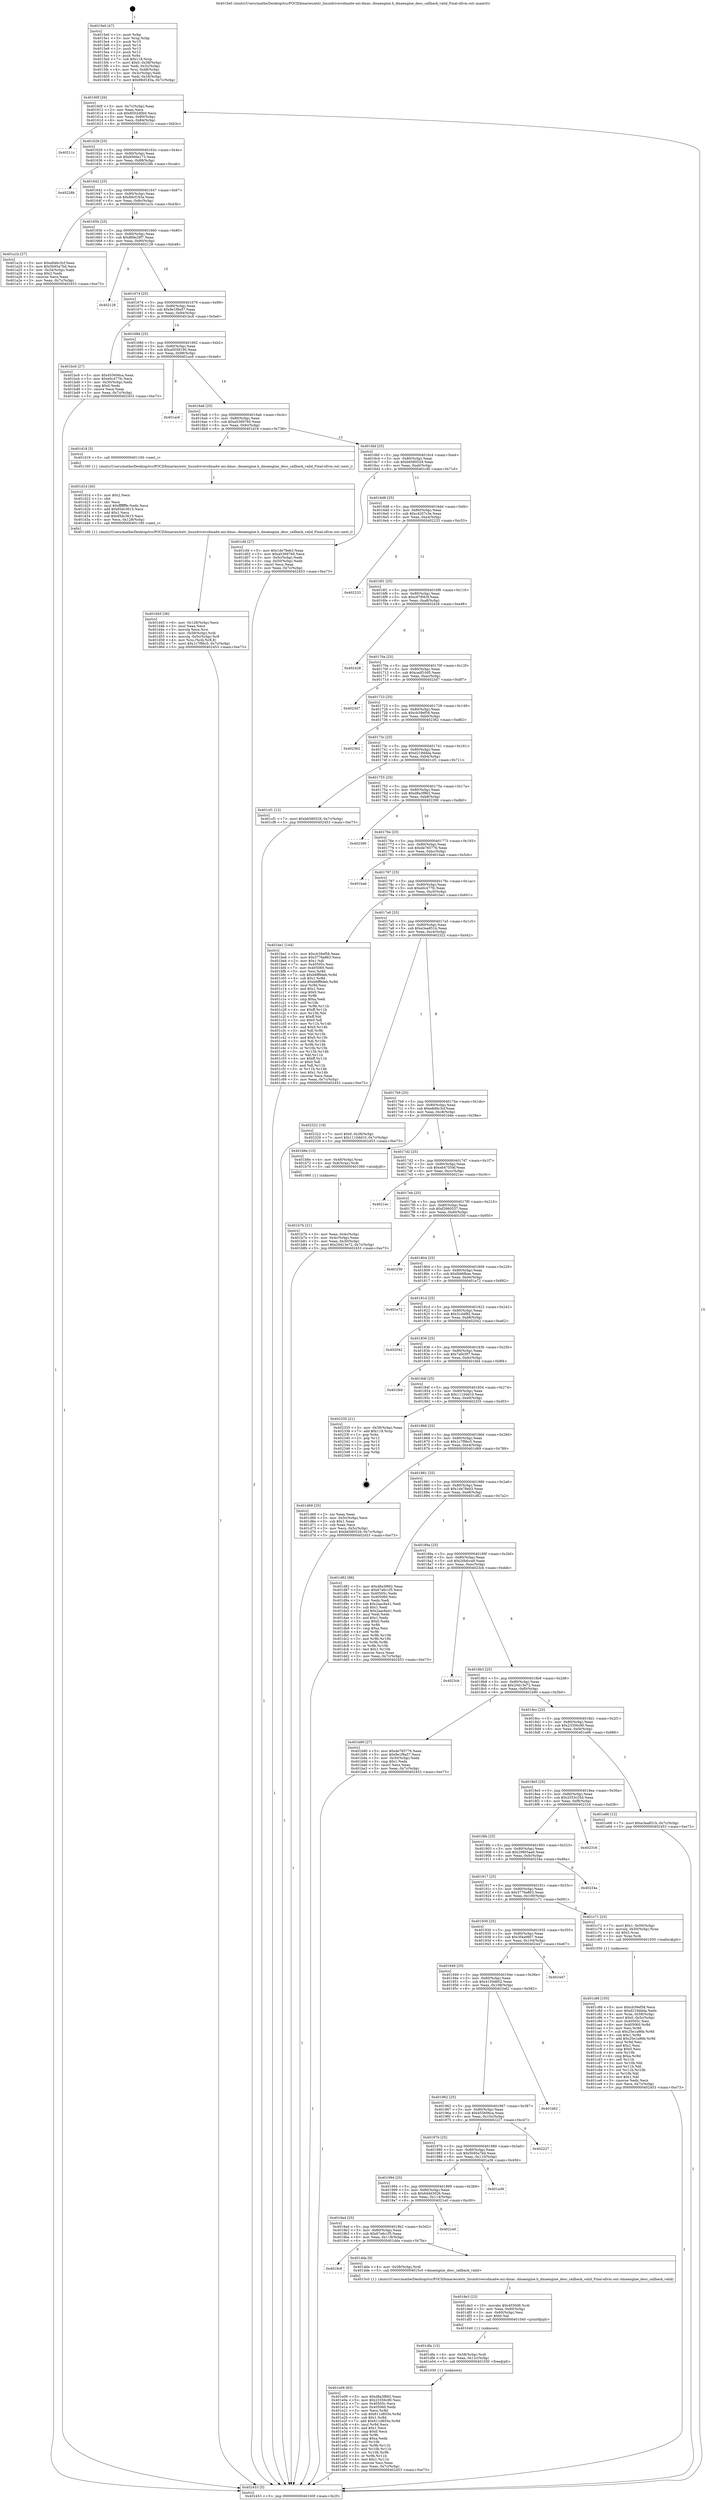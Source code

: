 digraph "0x4015e0" {
  label = "0x4015e0 (/mnt/c/Users/mathe/Desktop/tcc/POCII/binaries/extr_linuxdriversdmadw-axi-dmac..dmaengine.h_dmaengine_desc_callback_valid_Final-ollvm.out::main(0))"
  labelloc = "t"
  node[shape=record]

  Entry [label="",width=0.3,height=0.3,shape=circle,fillcolor=black,style=filled]
  "0x40160f" [label="{
     0x40160f [26]\l
     | [instrs]\l
     &nbsp;&nbsp;0x40160f \<+3\>: mov -0x7c(%rbp),%eax\l
     &nbsp;&nbsp;0x401612 \<+2\>: mov %eax,%ecx\l
     &nbsp;&nbsp;0x401614 \<+6\>: sub $0x8502d0b0,%ecx\l
     &nbsp;&nbsp;0x40161a \<+3\>: mov %eax,-0x80(%rbp)\l
     &nbsp;&nbsp;0x40161d \<+6\>: mov %ecx,-0x84(%rbp)\l
     &nbsp;&nbsp;0x401623 \<+6\>: je 000000000040211c \<main+0xb3c\>\l
  }"]
  "0x40211c" [label="{
     0x40211c\l
  }", style=dashed]
  "0x401629" [label="{
     0x401629 [25]\l
     | [instrs]\l
     &nbsp;&nbsp;0x401629 \<+5\>: jmp 000000000040162e \<main+0x4e\>\l
     &nbsp;&nbsp;0x40162e \<+3\>: mov -0x80(%rbp),%eax\l
     &nbsp;&nbsp;0x401631 \<+5\>: sub $0x8560e173,%eax\l
     &nbsp;&nbsp;0x401636 \<+6\>: mov %eax,-0x88(%rbp)\l
     &nbsp;&nbsp;0x40163c \<+6\>: je 000000000040228b \<main+0xcab\>\l
  }"]
  Exit [label="",width=0.3,height=0.3,shape=circle,fillcolor=black,style=filled,peripheries=2]
  "0x40228b" [label="{
     0x40228b\l
  }", style=dashed]
  "0x401642" [label="{
     0x401642 [25]\l
     | [instrs]\l
     &nbsp;&nbsp;0x401642 \<+5\>: jmp 0000000000401647 \<main+0x67\>\l
     &nbsp;&nbsp;0x401647 \<+3\>: mov -0x80(%rbp),%eax\l
     &nbsp;&nbsp;0x40164a \<+5\>: sub $0x89cf183a,%eax\l
     &nbsp;&nbsp;0x40164f \<+6\>: mov %eax,-0x8c(%rbp)\l
     &nbsp;&nbsp;0x401655 \<+6\>: je 0000000000401a1b \<main+0x43b\>\l
  }"]
  "0x401e09" [label="{
     0x401e09 [93]\l
     | [instrs]\l
     &nbsp;&nbsp;0x401e09 \<+5\>: mov $0xd8a3f862,%eax\l
     &nbsp;&nbsp;0x401e0e \<+5\>: mov $0x23356c90,%esi\l
     &nbsp;&nbsp;0x401e13 \<+7\>: mov 0x40505c,%ecx\l
     &nbsp;&nbsp;0x401e1a \<+7\>: mov 0x405060,%edx\l
     &nbsp;&nbsp;0x401e21 \<+3\>: mov %ecx,%r8d\l
     &nbsp;&nbsp;0x401e24 \<+7\>: sub $0x611d855e,%r8d\l
     &nbsp;&nbsp;0x401e2b \<+4\>: sub $0x1,%r8d\l
     &nbsp;&nbsp;0x401e2f \<+7\>: add $0x611d855e,%r8d\l
     &nbsp;&nbsp;0x401e36 \<+4\>: imul %r8d,%ecx\l
     &nbsp;&nbsp;0x401e3a \<+3\>: and $0x1,%ecx\l
     &nbsp;&nbsp;0x401e3d \<+3\>: cmp $0x0,%ecx\l
     &nbsp;&nbsp;0x401e40 \<+4\>: sete %r9b\l
     &nbsp;&nbsp;0x401e44 \<+3\>: cmp $0xa,%edx\l
     &nbsp;&nbsp;0x401e47 \<+4\>: setl %r10b\l
     &nbsp;&nbsp;0x401e4b \<+3\>: mov %r9b,%r11b\l
     &nbsp;&nbsp;0x401e4e \<+3\>: and %r10b,%r11b\l
     &nbsp;&nbsp;0x401e51 \<+3\>: xor %r10b,%r9b\l
     &nbsp;&nbsp;0x401e54 \<+3\>: or %r9b,%r11b\l
     &nbsp;&nbsp;0x401e57 \<+4\>: test $0x1,%r11b\l
     &nbsp;&nbsp;0x401e5b \<+3\>: cmovne %esi,%eax\l
     &nbsp;&nbsp;0x401e5e \<+3\>: mov %eax,-0x7c(%rbp)\l
     &nbsp;&nbsp;0x401e61 \<+5\>: jmp 0000000000402453 \<main+0xe73\>\l
  }"]
  "0x401a1b" [label="{
     0x401a1b [27]\l
     | [instrs]\l
     &nbsp;&nbsp;0x401a1b \<+5\>: mov $0xe846c3cf,%eax\l
     &nbsp;&nbsp;0x401a20 \<+5\>: mov $0x5b95a7bd,%ecx\l
     &nbsp;&nbsp;0x401a25 \<+3\>: mov -0x34(%rbp),%edx\l
     &nbsp;&nbsp;0x401a28 \<+3\>: cmp $0x2,%edx\l
     &nbsp;&nbsp;0x401a2b \<+3\>: cmovne %ecx,%eax\l
     &nbsp;&nbsp;0x401a2e \<+3\>: mov %eax,-0x7c(%rbp)\l
     &nbsp;&nbsp;0x401a31 \<+5\>: jmp 0000000000402453 \<main+0xe73\>\l
  }"]
  "0x40165b" [label="{
     0x40165b [25]\l
     | [instrs]\l
     &nbsp;&nbsp;0x40165b \<+5\>: jmp 0000000000401660 \<main+0x80\>\l
     &nbsp;&nbsp;0x401660 \<+3\>: mov -0x80(%rbp),%eax\l
     &nbsp;&nbsp;0x401663 \<+5\>: sub $0x8fde29f7,%eax\l
     &nbsp;&nbsp;0x401668 \<+6\>: mov %eax,-0x90(%rbp)\l
     &nbsp;&nbsp;0x40166e \<+6\>: je 0000000000402128 \<main+0xb48\>\l
  }"]
  "0x402453" [label="{
     0x402453 [5]\l
     | [instrs]\l
     &nbsp;&nbsp;0x402453 \<+5\>: jmp 000000000040160f \<main+0x2f\>\l
  }"]
  "0x4015e0" [label="{
     0x4015e0 [47]\l
     | [instrs]\l
     &nbsp;&nbsp;0x4015e0 \<+1\>: push %rbp\l
     &nbsp;&nbsp;0x4015e1 \<+3\>: mov %rsp,%rbp\l
     &nbsp;&nbsp;0x4015e4 \<+2\>: push %r15\l
     &nbsp;&nbsp;0x4015e6 \<+2\>: push %r14\l
     &nbsp;&nbsp;0x4015e8 \<+2\>: push %r13\l
     &nbsp;&nbsp;0x4015ea \<+2\>: push %r12\l
     &nbsp;&nbsp;0x4015ec \<+1\>: push %rbx\l
     &nbsp;&nbsp;0x4015ed \<+7\>: sub $0x118,%rsp\l
     &nbsp;&nbsp;0x4015f4 \<+7\>: movl $0x0,-0x38(%rbp)\l
     &nbsp;&nbsp;0x4015fb \<+3\>: mov %edi,-0x3c(%rbp)\l
     &nbsp;&nbsp;0x4015fe \<+4\>: mov %rsi,-0x48(%rbp)\l
     &nbsp;&nbsp;0x401602 \<+3\>: mov -0x3c(%rbp),%edi\l
     &nbsp;&nbsp;0x401605 \<+3\>: mov %edi,-0x34(%rbp)\l
     &nbsp;&nbsp;0x401608 \<+7\>: movl $0x89cf183a,-0x7c(%rbp)\l
  }"]
  "0x401dfa" [label="{
     0x401dfa [15]\l
     | [instrs]\l
     &nbsp;&nbsp;0x401dfa \<+4\>: mov -0x58(%rbp),%rdi\l
     &nbsp;&nbsp;0x401dfe \<+6\>: mov %eax,-0x12c(%rbp)\l
     &nbsp;&nbsp;0x401e04 \<+5\>: call 0000000000401030 \<free@plt\>\l
     | [calls]\l
     &nbsp;&nbsp;0x401030 \{1\} (unknown)\l
  }"]
  "0x402128" [label="{
     0x402128\l
  }", style=dashed]
  "0x401674" [label="{
     0x401674 [25]\l
     | [instrs]\l
     &nbsp;&nbsp;0x401674 \<+5\>: jmp 0000000000401679 \<main+0x99\>\l
     &nbsp;&nbsp;0x401679 \<+3\>: mov -0x80(%rbp),%eax\l
     &nbsp;&nbsp;0x40167c \<+5\>: sub $0x9e1f9a57,%eax\l
     &nbsp;&nbsp;0x401681 \<+6\>: mov %eax,-0x94(%rbp)\l
     &nbsp;&nbsp;0x401687 \<+6\>: je 0000000000401bc6 \<main+0x5e6\>\l
  }"]
  "0x401de3" [label="{
     0x401de3 [23]\l
     | [instrs]\l
     &nbsp;&nbsp;0x401de3 \<+10\>: movabs $0x4030d6,%rdi\l
     &nbsp;&nbsp;0x401ded \<+3\>: mov %eax,-0x60(%rbp)\l
     &nbsp;&nbsp;0x401df0 \<+3\>: mov -0x60(%rbp),%esi\l
     &nbsp;&nbsp;0x401df3 \<+2\>: mov $0x0,%al\l
     &nbsp;&nbsp;0x401df5 \<+5\>: call 0000000000401040 \<printf@plt\>\l
     | [calls]\l
     &nbsp;&nbsp;0x401040 \{1\} (unknown)\l
  }"]
  "0x401bc6" [label="{
     0x401bc6 [27]\l
     | [instrs]\l
     &nbsp;&nbsp;0x401bc6 \<+5\>: mov $0x455606ca,%eax\l
     &nbsp;&nbsp;0x401bcb \<+5\>: mov $0xe0c477fc,%ecx\l
     &nbsp;&nbsp;0x401bd0 \<+3\>: mov -0x30(%rbp),%edx\l
     &nbsp;&nbsp;0x401bd3 \<+3\>: cmp $0x0,%edx\l
     &nbsp;&nbsp;0x401bd6 \<+3\>: cmove %ecx,%eax\l
     &nbsp;&nbsp;0x401bd9 \<+3\>: mov %eax,-0x7c(%rbp)\l
     &nbsp;&nbsp;0x401bdc \<+5\>: jmp 0000000000402453 \<main+0xe73\>\l
  }"]
  "0x40168d" [label="{
     0x40168d [25]\l
     | [instrs]\l
     &nbsp;&nbsp;0x40168d \<+5\>: jmp 0000000000401692 \<main+0xb2\>\l
     &nbsp;&nbsp;0x401692 \<+3\>: mov -0x80(%rbp),%eax\l
     &nbsp;&nbsp;0x401695 \<+5\>: sub $0xa5058190,%eax\l
     &nbsp;&nbsp;0x40169a \<+6\>: mov %eax,-0x98(%rbp)\l
     &nbsp;&nbsp;0x4016a0 \<+6\>: je 0000000000401ac6 \<main+0x4e6\>\l
  }"]
  "0x4019c6" [label="{
     0x4019c6\l
  }", style=dashed]
  "0x401ac6" [label="{
     0x401ac6\l
  }", style=dashed]
  "0x4016a6" [label="{
     0x4016a6 [25]\l
     | [instrs]\l
     &nbsp;&nbsp;0x4016a6 \<+5\>: jmp 00000000004016ab \<main+0xcb\>\l
     &nbsp;&nbsp;0x4016ab \<+3\>: mov -0x80(%rbp),%eax\l
     &nbsp;&nbsp;0x4016ae \<+5\>: sub $0xa5369760,%eax\l
     &nbsp;&nbsp;0x4016b3 \<+6\>: mov %eax,-0x9c(%rbp)\l
     &nbsp;&nbsp;0x4016b9 \<+6\>: je 0000000000401d18 \<main+0x738\>\l
  }"]
  "0x401dda" [label="{
     0x401dda [9]\l
     | [instrs]\l
     &nbsp;&nbsp;0x401dda \<+4\>: mov -0x58(%rbp),%rdi\l
     &nbsp;&nbsp;0x401dde \<+5\>: call 00000000004015c0 \<dmaengine_desc_callback_valid\>\l
     | [calls]\l
     &nbsp;&nbsp;0x4015c0 \{1\} (/mnt/c/Users/mathe/Desktop/tcc/POCII/binaries/extr_linuxdriversdmadw-axi-dmac..dmaengine.h_dmaengine_desc_callback_valid_Final-ollvm.out::dmaengine_desc_callback_valid)\l
  }"]
  "0x401d18" [label="{
     0x401d18 [5]\l
     | [instrs]\l
     &nbsp;&nbsp;0x401d18 \<+5\>: call 0000000000401160 \<next_i\>\l
     | [calls]\l
     &nbsp;&nbsp;0x401160 \{1\} (/mnt/c/Users/mathe/Desktop/tcc/POCII/binaries/extr_linuxdriversdmadw-axi-dmac..dmaengine.h_dmaengine_desc_callback_valid_Final-ollvm.out::next_i)\l
  }"]
  "0x4016bf" [label="{
     0x4016bf [25]\l
     | [instrs]\l
     &nbsp;&nbsp;0x4016bf \<+5\>: jmp 00000000004016c4 \<main+0xe4\>\l
     &nbsp;&nbsp;0x4016c4 \<+3\>: mov -0x80(%rbp),%eax\l
     &nbsp;&nbsp;0x4016c7 \<+5\>: sub $0xb6580529,%eax\l
     &nbsp;&nbsp;0x4016cc \<+6\>: mov %eax,-0xa0(%rbp)\l
     &nbsp;&nbsp;0x4016d2 \<+6\>: je 0000000000401cfd \<main+0x71d\>\l
  }"]
  "0x4019ad" [label="{
     0x4019ad [25]\l
     | [instrs]\l
     &nbsp;&nbsp;0x4019ad \<+5\>: jmp 00000000004019b2 \<main+0x3d2\>\l
     &nbsp;&nbsp;0x4019b2 \<+3\>: mov -0x80(%rbp),%eax\l
     &nbsp;&nbsp;0x4019b5 \<+5\>: sub $0x67e6c1f5,%eax\l
     &nbsp;&nbsp;0x4019ba \<+6\>: mov %eax,-0x118(%rbp)\l
     &nbsp;&nbsp;0x4019c0 \<+6\>: je 0000000000401dda \<main+0x7fa\>\l
  }"]
  "0x401cfd" [label="{
     0x401cfd [27]\l
     | [instrs]\l
     &nbsp;&nbsp;0x401cfd \<+5\>: mov $0x1de78eb3,%eax\l
     &nbsp;&nbsp;0x401d02 \<+5\>: mov $0xa5369760,%ecx\l
     &nbsp;&nbsp;0x401d07 \<+3\>: mov -0x5c(%rbp),%edx\l
     &nbsp;&nbsp;0x401d0a \<+3\>: cmp -0x50(%rbp),%edx\l
     &nbsp;&nbsp;0x401d0d \<+3\>: cmovl %ecx,%eax\l
     &nbsp;&nbsp;0x401d10 \<+3\>: mov %eax,-0x7c(%rbp)\l
     &nbsp;&nbsp;0x401d13 \<+5\>: jmp 0000000000402453 \<main+0xe73\>\l
  }"]
  "0x4016d8" [label="{
     0x4016d8 [25]\l
     | [instrs]\l
     &nbsp;&nbsp;0x4016d8 \<+5\>: jmp 00000000004016dd \<main+0xfd\>\l
     &nbsp;&nbsp;0x4016dd \<+3\>: mov -0x80(%rbp),%eax\l
     &nbsp;&nbsp;0x4016e0 \<+5\>: sub $0xc4207c3e,%eax\l
     &nbsp;&nbsp;0x4016e5 \<+6\>: mov %eax,-0xa4(%rbp)\l
     &nbsp;&nbsp;0x4016eb \<+6\>: je 0000000000402233 \<main+0xc53\>\l
  }"]
  "0x4021e0" [label="{
     0x4021e0\l
  }", style=dashed]
  "0x402233" [label="{
     0x402233\l
  }", style=dashed]
  "0x4016f1" [label="{
     0x4016f1 [25]\l
     | [instrs]\l
     &nbsp;&nbsp;0x4016f1 \<+5\>: jmp 00000000004016f6 \<main+0x116\>\l
     &nbsp;&nbsp;0x4016f6 \<+3\>: mov -0x80(%rbp),%eax\l
     &nbsp;&nbsp;0x4016f9 \<+5\>: sub $0xc97f063f,%eax\l
     &nbsp;&nbsp;0x4016fe \<+6\>: mov %eax,-0xa8(%rbp)\l
     &nbsp;&nbsp;0x401704 \<+6\>: je 0000000000402428 \<main+0xe48\>\l
  }"]
  "0x401994" [label="{
     0x401994 [25]\l
     | [instrs]\l
     &nbsp;&nbsp;0x401994 \<+5\>: jmp 0000000000401999 \<main+0x3b9\>\l
     &nbsp;&nbsp;0x401999 \<+3\>: mov -0x80(%rbp),%eax\l
     &nbsp;&nbsp;0x40199c \<+5\>: sub $0x64dd3026,%eax\l
     &nbsp;&nbsp;0x4019a1 \<+6\>: mov %eax,-0x114(%rbp)\l
     &nbsp;&nbsp;0x4019a7 \<+6\>: je 00000000004021e0 \<main+0xc00\>\l
  }"]
  "0x402428" [label="{
     0x402428\l
  }", style=dashed]
  "0x40170a" [label="{
     0x40170a [25]\l
     | [instrs]\l
     &nbsp;&nbsp;0x40170a \<+5\>: jmp 000000000040170f \<main+0x12f\>\l
     &nbsp;&nbsp;0x40170f \<+3\>: mov -0x80(%rbp),%eax\l
     &nbsp;&nbsp;0x401712 \<+5\>: sub $0xcadf10d5,%eax\l
     &nbsp;&nbsp;0x401717 \<+6\>: mov %eax,-0xac(%rbp)\l
     &nbsp;&nbsp;0x40171d \<+6\>: je 00000000004023d7 \<main+0xdf7\>\l
  }"]
  "0x401a36" [label="{
     0x401a36\l
  }", style=dashed]
  "0x4023d7" [label="{
     0x4023d7\l
  }", style=dashed]
  "0x401723" [label="{
     0x401723 [25]\l
     | [instrs]\l
     &nbsp;&nbsp;0x401723 \<+5\>: jmp 0000000000401728 \<main+0x148\>\l
     &nbsp;&nbsp;0x401728 \<+3\>: mov -0x80(%rbp),%eax\l
     &nbsp;&nbsp;0x40172b \<+5\>: sub $0xcb39ef58,%eax\l
     &nbsp;&nbsp;0x401730 \<+6\>: mov %eax,-0xb0(%rbp)\l
     &nbsp;&nbsp;0x401736 \<+6\>: je 0000000000402362 \<main+0xd82\>\l
  }"]
  "0x40197b" [label="{
     0x40197b [25]\l
     | [instrs]\l
     &nbsp;&nbsp;0x40197b \<+5\>: jmp 0000000000401980 \<main+0x3a0\>\l
     &nbsp;&nbsp;0x401980 \<+3\>: mov -0x80(%rbp),%eax\l
     &nbsp;&nbsp;0x401983 \<+5\>: sub $0x5b95a7bd,%eax\l
     &nbsp;&nbsp;0x401988 \<+6\>: mov %eax,-0x110(%rbp)\l
     &nbsp;&nbsp;0x40198e \<+6\>: je 0000000000401a36 \<main+0x456\>\l
  }"]
  "0x402362" [label="{
     0x402362\l
  }", style=dashed]
  "0x40173c" [label="{
     0x40173c [25]\l
     | [instrs]\l
     &nbsp;&nbsp;0x40173c \<+5\>: jmp 0000000000401741 \<main+0x161\>\l
     &nbsp;&nbsp;0x401741 \<+3\>: mov -0x80(%rbp),%eax\l
     &nbsp;&nbsp;0x401744 \<+5\>: sub $0xd219ddda,%eax\l
     &nbsp;&nbsp;0x401749 \<+6\>: mov %eax,-0xb4(%rbp)\l
     &nbsp;&nbsp;0x40174f \<+6\>: je 0000000000401cf1 \<main+0x711\>\l
  }"]
  "0x402227" [label="{
     0x402227\l
  }", style=dashed]
  "0x401cf1" [label="{
     0x401cf1 [12]\l
     | [instrs]\l
     &nbsp;&nbsp;0x401cf1 \<+7\>: movl $0xb6580529,-0x7c(%rbp)\l
     &nbsp;&nbsp;0x401cf8 \<+5\>: jmp 0000000000402453 \<main+0xe73\>\l
  }"]
  "0x401755" [label="{
     0x401755 [25]\l
     | [instrs]\l
     &nbsp;&nbsp;0x401755 \<+5\>: jmp 000000000040175a \<main+0x17a\>\l
     &nbsp;&nbsp;0x40175a \<+3\>: mov -0x80(%rbp),%eax\l
     &nbsp;&nbsp;0x40175d \<+5\>: sub $0xd8a3f862,%eax\l
     &nbsp;&nbsp;0x401762 \<+6\>: mov %eax,-0xb8(%rbp)\l
     &nbsp;&nbsp;0x401768 \<+6\>: je 0000000000402390 \<main+0xdb0\>\l
  }"]
  "0x401962" [label="{
     0x401962 [25]\l
     | [instrs]\l
     &nbsp;&nbsp;0x401962 \<+5\>: jmp 0000000000401967 \<main+0x387\>\l
     &nbsp;&nbsp;0x401967 \<+3\>: mov -0x80(%rbp),%eax\l
     &nbsp;&nbsp;0x40196a \<+5\>: sub $0x455606ca,%eax\l
     &nbsp;&nbsp;0x40196f \<+6\>: mov %eax,-0x10c(%rbp)\l
     &nbsp;&nbsp;0x401975 \<+6\>: je 0000000000402227 \<main+0xc47\>\l
  }"]
  "0x402390" [label="{
     0x402390\l
  }", style=dashed]
  "0x40176e" [label="{
     0x40176e [25]\l
     | [instrs]\l
     &nbsp;&nbsp;0x40176e \<+5\>: jmp 0000000000401773 \<main+0x193\>\l
     &nbsp;&nbsp;0x401773 \<+3\>: mov -0x80(%rbp),%eax\l
     &nbsp;&nbsp;0x401776 \<+5\>: sub $0xde765776,%eax\l
     &nbsp;&nbsp;0x40177b \<+6\>: mov %eax,-0xbc(%rbp)\l
     &nbsp;&nbsp;0x401781 \<+6\>: je 0000000000401bab \<main+0x5cb\>\l
  }"]
  "0x401b62" [label="{
     0x401b62\l
  }", style=dashed]
  "0x401bab" [label="{
     0x401bab\l
  }", style=dashed]
  "0x401787" [label="{
     0x401787 [25]\l
     | [instrs]\l
     &nbsp;&nbsp;0x401787 \<+5\>: jmp 000000000040178c \<main+0x1ac\>\l
     &nbsp;&nbsp;0x40178c \<+3\>: mov -0x80(%rbp),%eax\l
     &nbsp;&nbsp;0x40178f \<+5\>: sub $0xe0c477fc,%eax\l
     &nbsp;&nbsp;0x401794 \<+6\>: mov %eax,-0xc0(%rbp)\l
     &nbsp;&nbsp;0x40179a \<+6\>: je 0000000000401be1 \<main+0x601\>\l
  }"]
  "0x401949" [label="{
     0x401949 [25]\l
     | [instrs]\l
     &nbsp;&nbsp;0x401949 \<+5\>: jmp 000000000040194e \<main+0x36e\>\l
     &nbsp;&nbsp;0x40194e \<+3\>: mov -0x80(%rbp),%eax\l
     &nbsp;&nbsp;0x401951 \<+5\>: sub $0x4150d602,%eax\l
     &nbsp;&nbsp;0x401956 \<+6\>: mov %eax,-0x108(%rbp)\l
     &nbsp;&nbsp;0x40195c \<+6\>: je 0000000000401b62 \<main+0x582\>\l
  }"]
  "0x401be1" [label="{
     0x401be1 [144]\l
     | [instrs]\l
     &nbsp;&nbsp;0x401be1 \<+5\>: mov $0xcb39ef58,%eax\l
     &nbsp;&nbsp;0x401be6 \<+5\>: mov $0x3776a863,%ecx\l
     &nbsp;&nbsp;0x401beb \<+2\>: mov $0x1,%dl\l
     &nbsp;&nbsp;0x401bed \<+7\>: mov 0x40505c,%esi\l
     &nbsp;&nbsp;0x401bf4 \<+7\>: mov 0x405060,%edi\l
     &nbsp;&nbsp;0x401bfb \<+3\>: mov %esi,%r8d\l
     &nbsp;&nbsp;0x401bfe \<+7\>: sub $0xb6ff9deb,%r8d\l
     &nbsp;&nbsp;0x401c05 \<+4\>: sub $0x1,%r8d\l
     &nbsp;&nbsp;0x401c09 \<+7\>: add $0xb6ff9deb,%r8d\l
     &nbsp;&nbsp;0x401c10 \<+4\>: imul %r8d,%esi\l
     &nbsp;&nbsp;0x401c14 \<+3\>: and $0x1,%esi\l
     &nbsp;&nbsp;0x401c17 \<+3\>: cmp $0x0,%esi\l
     &nbsp;&nbsp;0x401c1a \<+4\>: sete %r9b\l
     &nbsp;&nbsp;0x401c1e \<+3\>: cmp $0xa,%edi\l
     &nbsp;&nbsp;0x401c21 \<+4\>: setl %r10b\l
     &nbsp;&nbsp;0x401c25 \<+3\>: mov %r9b,%r11b\l
     &nbsp;&nbsp;0x401c28 \<+4\>: xor $0xff,%r11b\l
     &nbsp;&nbsp;0x401c2c \<+3\>: mov %r10b,%bl\l
     &nbsp;&nbsp;0x401c2f \<+3\>: xor $0xff,%bl\l
     &nbsp;&nbsp;0x401c32 \<+3\>: xor $0x0,%dl\l
     &nbsp;&nbsp;0x401c35 \<+3\>: mov %r11b,%r14b\l
     &nbsp;&nbsp;0x401c38 \<+4\>: and $0x0,%r14b\l
     &nbsp;&nbsp;0x401c3c \<+3\>: and %dl,%r9b\l
     &nbsp;&nbsp;0x401c3f \<+3\>: mov %bl,%r15b\l
     &nbsp;&nbsp;0x401c42 \<+4\>: and $0x0,%r15b\l
     &nbsp;&nbsp;0x401c46 \<+3\>: and %dl,%r10b\l
     &nbsp;&nbsp;0x401c49 \<+3\>: or %r9b,%r14b\l
     &nbsp;&nbsp;0x401c4c \<+3\>: or %r10b,%r15b\l
     &nbsp;&nbsp;0x401c4f \<+3\>: xor %r15b,%r14b\l
     &nbsp;&nbsp;0x401c52 \<+3\>: or %bl,%r11b\l
     &nbsp;&nbsp;0x401c55 \<+4\>: xor $0xff,%r11b\l
     &nbsp;&nbsp;0x401c59 \<+3\>: or $0x0,%dl\l
     &nbsp;&nbsp;0x401c5c \<+3\>: and %dl,%r11b\l
     &nbsp;&nbsp;0x401c5f \<+3\>: or %r11b,%r14b\l
     &nbsp;&nbsp;0x401c62 \<+4\>: test $0x1,%r14b\l
     &nbsp;&nbsp;0x401c66 \<+3\>: cmovne %ecx,%eax\l
     &nbsp;&nbsp;0x401c69 \<+3\>: mov %eax,-0x7c(%rbp)\l
     &nbsp;&nbsp;0x401c6c \<+5\>: jmp 0000000000402453 \<main+0xe73\>\l
  }"]
  "0x4017a0" [label="{
     0x4017a0 [25]\l
     | [instrs]\l
     &nbsp;&nbsp;0x4017a0 \<+5\>: jmp 00000000004017a5 \<main+0x1c5\>\l
     &nbsp;&nbsp;0x4017a5 \<+3\>: mov -0x80(%rbp),%eax\l
     &nbsp;&nbsp;0x4017a8 \<+5\>: sub $0xe3ea851b,%eax\l
     &nbsp;&nbsp;0x4017ad \<+6\>: mov %eax,-0xc4(%rbp)\l
     &nbsp;&nbsp;0x4017b3 \<+6\>: je 0000000000402322 \<main+0xd42\>\l
  }"]
  "0x402447" [label="{
     0x402447\l
  }", style=dashed]
  "0x402322" [label="{
     0x402322 [19]\l
     | [instrs]\l
     &nbsp;&nbsp;0x402322 \<+7\>: movl $0x0,-0x38(%rbp)\l
     &nbsp;&nbsp;0x402329 \<+7\>: movl $0x1110dd10,-0x7c(%rbp)\l
     &nbsp;&nbsp;0x402330 \<+5\>: jmp 0000000000402453 \<main+0xe73\>\l
  }"]
  "0x4017b9" [label="{
     0x4017b9 [25]\l
     | [instrs]\l
     &nbsp;&nbsp;0x4017b9 \<+5\>: jmp 00000000004017be \<main+0x1de\>\l
     &nbsp;&nbsp;0x4017be \<+3\>: mov -0x80(%rbp),%eax\l
     &nbsp;&nbsp;0x4017c1 \<+5\>: sub $0xe846c3cf,%eax\l
     &nbsp;&nbsp;0x4017c6 \<+6\>: mov %eax,-0xc8(%rbp)\l
     &nbsp;&nbsp;0x4017cc \<+6\>: je 0000000000401b6e \<main+0x58e\>\l
  }"]
  "0x401d45" [label="{
     0x401d45 [36]\l
     | [instrs]\l
     &nbsp;&nbsp;0x401d45 \<+6\>: mov -0x128(%rbp),%ecx\l
     &nbsp;&nbsp;0x401d4b \<+3\>: imul %eax,%ecx\l
     &nbsp;&nbsp;0x401d4e \<+3\>: movslq %ecx,%rsi\l
     &nbsp;&nbsp;0x401d51 \<+4\>: mov -0x58(%rbp),%rdi\l
     &nbsp;&nbsp;0x401d55 \<+4\>: movslq -0x5c(%rbp),%r8\l
     &nbsp;&nbsp;0x401d59 \<+4\>: mov %rsi,(%rdi,%r8,8)\l
     &nbsp;&nbsp;0x401d5d \<+7\>: movl $0x1c7f9bc5,-0x7c(%rbp)\l
     &nbsp;&nbsp;0x401d64 \<+5\>: jmp 0000000000402453 \<main+0xe73\>\l
  }"]
  "0x401b6e" [label="{
     0x401b6e [13]\l
     | [instrs]\l
     &nbsp;&nbsp;0x401b6e \<+4\>: mov -0x48(%rbp),%rax\l
     &nbsp;&nbsp;0x401b72 \<+4\>: mov 0x8(%rax),%rdi\l
     &nbsp;&nbsp;0x401b76 \<+5\>: call 0000000000401060 \<atoi@plt\>\l
     | [calls]\l
     &nbsp;&nbsp;0x401060 \{1\} (unknown)\l
  }"]
  "0x4017d2" [label="{
     0x4017d2 [25]\l
     | [instrs]\l
     &nbsp;&nbsp;0x4017d2 \<+5\>: jmp 00000000004017d7 \<main+0x1f7\>\l
     &nbsp;&nbsp;0x4017d7 \<+3\>: mov -0x80(%rbp),%eax\l
     &nbsp;&nbsp;0x4017da \<+5\>: sub $0xeb47554f,%eax\l
     &nbsp;&nbsp;0x4017df \<+6\>: mov %eax,-0xcc(%rbp)\l
     &nbsp;&nbsp;0x4017e5 \<+6\>: je 00000000004021ec \<main+0xc0c\>\l
  }"]
  "0x401b7b" [label="{
     0x401b7b [21]\l
     | [instrs]\l
     &nbsp;&nbsp;0x401b7b \<+3\>: mov %eax,-0x4c(%rbp)\l
     &nbsp;&nbsp;0x401b7e \<+3\>: mov -0x4c(%rbp),%eax\l
     &nbsp;&nbsp;0x401b81 \<+3\>: mov %eax,-0x30(%rbp)\l
     &nbsp;&nbsp;0x401b84 \<+7\>: movl $0x20d13e72,-0x7c(%rbp)\l
     &nbsp;&nbsp;0x401b8b \<+5\>: jmp 0000000000402453 \<main+0xe73\>\l
  }"]
  "0x401d1d" [label="{
     0x401d1d [40]\l
     | [instrs]\l
     &nbsp;&nbsp;0x401d1d \<+5\>: mov $0x2,%ecx\l
     &nbsp;&nbsp;0x401d22 \<+1\>: cltd\l
     &nbsp;&nbsp;0x401d23 \<+2\>: idiv %ecx\l
     &nbsp;&nbsp;0x401d25 \<+6\>: imul $0xfffffffe,%edx,%ecx\l
     &nbsp;&nbsp;0x401d2b \<+6\>: add $0x85dc3615,%ecx\l
     &nbsp;&nbsp;0x401d31 \<+3\>: add $0x1,%ecx\l
     &nbsp;&nbsp;0x401d34 \<+6\>: sub $0x85dc3615,%ecx\l
     &nbsp;&nbsp;0x401d3a \<+6\>: mov %ecx,-0x128(%rbp)\l
     &nbsp;&nbsp;0x401d40 \<+5\>: call 0000000000401160 \<next_i\>\l
     | [calls]\l
     &nbsp;&nbsp;0x401160 \{1\} (/mnt/c/Users/mathe/Desktop/tcc/POCII/binaries/extr_linuxdriversdmadw-axi-dmac..dmaengine.h_dmaengine_desc_callback_valid_Final-ollvm.out::next_i)\l
  }"]
  "0x4021ec" [label="{
     0x4021ec\l
  }", style=dashed]
  "0x4017eb" [label="{
     0x4017eb [25]\l
     | [instrs]\l
     &nbsp;&nbsp;0x4017eb \<+5\>: jmp 00000000004017f0 \<main+0x210\>\l
     &nbsp;&nbsp;0x4017f0 \<+3\>: mov -0x80(%rbp),%eax\l
     &nbsp;&nbsp;0x4017f3 \<+5\>: sub $0xf2660537,%eax\l
     &nbsp;&nbsp;0x4017f8 \<+6\>: mov %eax,-0xd0(%rbp)\l
     &nbsp;&nbsp;0x4017fe \<+6\>: je 0000000000401f30 \<main+0x950\>\l
  }"]
  "0x401c88" [label="{
     0x401c88 [105]\l
     | [instrs]\l
     &nbsp;&nbsp;0x401c88 \<+5\>: mov $0xcb39ef58,%ecx\l
     &nbsp;&nbsp;0x401c8d \<+5\>: mov $0xd219ddda,%edx\l
     &nbsp;&nbsp;0x401c92 \<+4\>: mov %rax,-0x58(%rbp)\l
     &nbsp;&nbsp;0x401c96 \<+7\>: movl $0x0,-0x5c(%rbp)\l
     &nbsp;&nbsp;0x401c9d \<+7\>: mov 0x40505c,%esi\l
     &nbsp;&nbsp;0x401ca4 \<+8\>: mov 0x405060,%r8d\l
     &nbsp;&nbsp;0x401cac \<+3\>: mov %esi,%r9d\l
     &nbsp;&nbsp;0x401caf \<+7\>: sub $0x25e1a96b,%r9d\l
     &nbsp;&nbsp;0x401cb6 \<+4\>: sub $0x1,%r9d\l
     &nbsp;&nbsp;0x401cba \<+7\>: add $0x25e1a96b,%r9d\l
     &nbsp;&nbsp;0x401cc1 \<+4\>: imul %r9d,%esi\l
     &nbsp;&nbsp;0x401cc5 \<+3\>: and $0x1,%esi\l
     &nbsp;&nbsp;0x401cc8 \<+3\>: cmp $0x0,%esi\l
     &nbsp;&nbsp;0x401ccb \<+4\>: sete %r10b\l
     &nbsp;&nbsp;0x401ccf \<+4\>: cmp $0xa,%r8d\l
     &nbsp;&nbsp;0x401cd3 \<+4\>: setl %r11b\l
     &nbsp;&nbsp;0x401cd7 \<+3\>: mov %r10b,%bl\l
     &nbsp;&nbsp;0x401cda \<+3\>: and %r11b,%bl\l
     &nbsp;&nbsp;0x401cdd \<+3\>: xor %r11b,%r10b\l
     &nbsp;&nbsp;0x401ce0 \<+3\>: or %r10b,%bl\l
     &nbsp;&nbsp;0x401ce3 \<+3\>: test $0x1,%bl\l
     &nbsp;&nbsp;0x401ce6 \<+3\>: cmovne %edx,%ecx\l
     &nbsp;&nbsp;0x401ce9 \<+3\>: mov %ecx,-0x7c(%rbp)\l
     &nbsp;&nbsp;0x401cec \<+5\>: jmp 0000000000402453 \<main+0xe73\>\l
  }"]
  "0x401f30" [label="{
     0x401f30\l
  }", style=dashed]
  "0x401804" [label="{
     0x401804 [25]\l
     | [instrs]\l
     &nbsp;&nbsp;0x401804 \<+5\>: jmp 0000000000401809 \<main+0x229\>\l
     &nbsp;&nbsp;0x401809 \<+3\>: mov -0x80(%rbp),%eax\l
     &nbsp;&nbsp;0x40180c \<+5\>: sub $0xfd46fbae,%eax\l
     &nbsp;&nbsp;0x401811 \<+6\>: mov %eax,-0xd4(%rbp)\l
     &nbsp;&nbsp;0x401817 \<+6\>: je 0000000000401e72 \<main+0x892\>\l
  }"]
  "0x401930" [label="{
     0x401930 [25]\l
     | [instrs]\l
     &nbsp;&nbsp;0x401930 \<+5\>: jmp 0000000000401935 \<main+0x355\>\l
     &nbsp;&nbsp;0x401935 \<+3\>: mov -0x80(%rbp),%eax\l
     &nbsp;&nbsp;0x401938 \<+5\>: sub $0x3f4a9807,%eax\l
     &nbsp;&nbsp;0x40193d \<+6\>: mov %eax,-0x104(%rbp)\l
     &nbsp;&nbsp;0x401943 \<+6\>: je 0000000000402447 \<main+0xe67\>\l
  }"]
  "0x401e72" [label="{
     0x401e72\l
  }", style=dashed]
  "0x40181d" [label="{
     0x40181d [25]\l
     | [instrs]\l
     &nbsp;&nbsp;0x40181d \<+5\>: jmp 0000000000401822 \<main+0x242\>\l
     &nbsp;&nbsp;0x401822 \<+3\>: mov -0x80(%rbp),%eax\l
     &nbsp;&nbsp;0x401825 \<+5\>: sub $0x31d4f82,%eax\l
     &nbsp;&nbsp;0x40182a \<+6\>: mov %eax,-0xd8(%rbp)\l
     &nbsp;&nbsp;0x401830 \<+6\>: je 0000000000402042 \<main+0xa62\>\l
  }"]
  "0x401c71" [label="{
     0x401c71 [23]\l
     | [instrs]\l
     &nbsp;&nbsp;0x401c71 \<+7\>: movl $0x1,-0x50(%rbp)\l
     &nbsp;&nbsp;0x401c78 \<+4\>: movslq -0x50(%rbp),%rax\l
     &nbsp;&nbsp;0x401c7c \<+4\>: shl $0x3,%rax\l
     &nbsp;&nbsp;0x401c80 \<+3\>: mov %rax,%rdi\l
     &nbsp;&nbsp;0x401c83 \<+5\>: call 0000000000401050 \<malloc@plt\>\l
     | [calls]\l
     &nbsp;&nbsp;0x401050 \{1\} (unknown)\l
  }"]
  "0x402042" [label="{
     0x402042\l
  }", style=dashed]
  "0x401836" [label="{
     0x401836 [25]\l
     | [instrs]\l
     &nbsp;&nbsp;0x401836 \<+5\>: jmp 000000000040183b \<main+0x25b\>\l
     &nbsp;&nbsp;0x40183b \<+3\>: mov -0x80(%rbp),%eax\l
     &nbsp;&nbsp;0x40183e \<+5\>: sub $0x7af4397,%eax\l
     &nbsp;&nbsp;0x401843 \<+6\>: mov %eax,-0xdc(%rbp)\l
     &nbsp;&nbsp;0x401849 \<+6\>: je 0000000000401fd4 \<main+0x9f4\>\l
  }"]
  "0x401917" [label="{
     0x401917 [25]\l
     | [instrs]\l
     &nbsp;&nbsp;0x401917 \<+5\>: jmp 000000000040191c \<main+0x33c\>\l
     &nbsp;&nbsp;0x40191c \<+3\>: mov -0x80(%rbp),%eax\l
     &nbsp;&nbsp;0x40191f \<+5\>: sub $0x3776a863,%eax\l
     &nbsp;&nbsp;0x401924 \<+6\>: mov %eax,-0x100(%rbp)\l
     &nbsp;&nbsp;0x40192a \<+6\>: je 0000000000401c71 \<main+0x691\>\l
  }"]
  "0x401fd4" [label="{
     0x401fd4\l
  }", style=dashed]
  "0x40184f" [label="{
     0x40184f [25]\l
     | [instrs]\l
     &nbsp;&nbsp;0x40184f \<+5\>: jmp 0000000000401854 \<main+0x274\>\l
     &nbsp;&nbsp;0x401854 \<+3\>: mov -0x80(%rbp),%eax\l
     &nbsp;&nbsp;0x401857 \<+5\>: sub $0x1110dd10,%eax\l
     &nbsp;&nbsp;0x40185c \<+6\>: mov %eax,-0xe0(%rbp)\l
     &nbsp;&nbsp;0x401862 \<+6\>: je 0000000000402335 \<main+0xd55\>\l
  }"]
  "0x40234a" [label="{
     0x40234a\l
  }", style=dashed]
  "0x402335" [label="{
     0x402335 [21]\l
     | [instrs]\l
     &nbsp;&nbsp;0x402335 \<+3\>: mov -0x38(%rbp),%eax\l
     &nbsp;&nbsp;0x402338 \<+7\>: add $0x118,%rsp\l
     &nbsp;&nbsp;0x40233f \<+1\>: pop %rbx\l
     &nbsp;&nbsp;0x402340 \<+2\>: pop %r12\l
     &nbsp;&nbsp;0x402342 \<+2\>: pop %r13\l
     &nbsp;&nbsp;0x402344 \<+2\>: pop %r14\l
     &nbsp;&nbsp;0x402346 \<+2\>: pop %r15\l
     &nbsp;&nbsp;0x402348 \<+1\>: pop %rbp\l
     &nbsp;&nbsp;0x402349 \<+1\>: ret\l
  }"]
  "0x401868" [label="{
     0x401868 [25]\l
     | [instrs]\l
     &nbsp;&nbsp;0x401868 \<+5\>: jmp 000000000040186d \<main+0x28d\>\l
     &nbsp;&nbsp;0x40186d \<+3\>: mov -0x80(%rbp),%eax\l
     &nbsp;&nbsp;0x401870 \<+5\>: sub $0x1c7f9bc5,%eax\l
     &nbsp;&nbsp;0x401875 \<+6\>: mov %eax,-0xe4(%rbp)\l
     &nbsp;&nbsp;0x40187b \<+6\>: je 0000000000401d69 \<main+0x789\>\l
  }"]
  "0x4018fe" [label="{
     0x4018fe [25]\l
     | [instrs]\l
     &nbsp;&nbsp;0x4018fe \<+5\>: jmp 0000000000401903 \<main+0x323\>\l
     &nbsp;&nbsp;0x401903 \<+3\>: mov -0x80(%rbp),%eax\l
     &nbsp;&nbsp;0x401906 \<+5\>: sub $0x29805aa0,%eax\l
     &nbsp;&nbsp;0x40190b \<+6\>: mov %eax,-0xfc(%rbp)\l
     &nbsp;&nbsp;0x401911 \<+6\>: je 000000000040234a \<main+0xd6a\>\l
  }"]
  "0x401d69" [label="{
     0x401d69 [25]\l
     | [instrs]\l
     &nbsp;&nbsp;0x401d69 \<+2\>: xor %eax,%eax\l
     &nbsp;&nbsp;0x401d6b \<+3\>: mov -0x5c(%rbp),%ecx\l
     &nbsp;&nbsp;0x401d6e \<+3\>: sub $0x1,%eax\l
     &nbsp;&nbsp;0x401d71 \<+2\>: sub %eax,%ecx\l
     &nbsp;&nbsp;0x401d73 \<+3\>: mov %ecx,-0x5c(%rbp)\l
     &nbsp;&nbsp;0x401d76 \<+7\>: movl $0xb6580529,-0x7c(%rbp)\l
     &nbsp;&nbsp;0x401d7d \<+5\>: jmp 0000000000402453 \<main+0xe73\>\l
  }"]
  "0x401881" [label="{
     0x401881 [25]\l
     | [instrs]\l
     &nbsp;&nbsp;0x401881 \<+5\>: jmp 0000000000401886 \<main+0x2a6\>\l
     &nbsp;&nbsp;0x401886 \<+3\>: mov -0x80(%rbp),%eax\l
     &nbsp;&nbsp;0x401889 \<+5\>: sub $0x1de78eb3,%eax\l
     &nbsp;&nbsp;0x40188e \<+6\>: mov %eax,-0xe8(%rbp)\l
     &nbsp;&nbsp;0x401894 \<+6\>: je 0000000000401d82 \<main+0x7a2\>\l
  }"]
  "0x402316" [label="{
     0x402316\l
  }", style=dashed]
  "0x401d82" [label="{
     0x401d82 [88]\l
     | [instrs]\l
     &nbsp;&nbsp;0x401d82 \<+5\>: mov $0xd8a3f862,%eax\l
     &nbsp;&nbsp;0x401d87 \<+5\>: mov $0x67e6c1f5,%ecx\l
     &nbsp;&nbsp;0x401d8c \<+7\>: mov 0x40505c,%edx\l
     &nbsp;&nbsp;0x401d93 \<+7\>: mov 0x405060,%esi\l
     &nbsp;&nbsp;0x401d9a \<+2\>: mov %edx,%edi\l
     &nbsp;&nbsp;0x401d9c \<+6\>: sub $0x2aac8a41,%edi\l
     &nbsp;&nbsp;0x401da2 \<+3\>: sub $0x1,%edi\l
     &nbsp;&nbsp;0x401da5 \<+6\>: add $0x2aac8a41,%edi\l
     &nbsp;&nbsp;0x401dab \<+3\>: imul %edi,%edx\l
     &nbsp;&nbsp;0x401dae \<+3\>: and $0x1,%edx\l
     &nbsp;&nbsp;0x401db1 \<+3\>: cmp $0x0,%edx\l
     &nbsp;&nbsp;0x401db4 \<+4\>: sete %r8b\l
     &nbsp;&nbsp;0x401db8 \<+3\>: cmp $0xa,%esi\l
     &nbsp;&nbsp;0x401dbb \<+4\>: setl %r9b\l
     &nbsp;&nbsp;0x401dbf \<+3\>: mov %r8b,%r10b\l
     &nbsp;&nbsp;0x401dc2 \<+3\>: and %r9b,%r10b\l
     &nbsp;&nbsp;0x401dc5 \<+3\>: xor %r9b,%r8b\l
     &nbsp;&nbsp;0x401dc8 \<+3\>: or %r8b,%r10b\l
     &nbsp;&nbsp;0x401dcb \<+4\>: test $0x1,%r10b\l
     &nbsp;&nbsp;0x401dcf \<+3\>: cmovne %ecx,%eax\l
     &nbsp;&nbsp;0x401dd2 \<+3\>: mov %eax,-0x7c(%rbp)\l
     &nbsp;&nbsp;0x401dd5 \<+5\>: jmp 0000000000402453 \<main+0xe73\>\l
  }"]
  "0x40189a" [label="{
     0x40189a [25]\l
     | [instrs]\l
     &nbsp;&nbsp;0x40189a \<+5\>: jmp 000000000040189f \<main+0x2bf\>\l
     &nbsp;&nbsp;0x40189f \<+3\>: mov -0x80(%rbp),%eax\l
     &nbsp;&nbsp;0x4018a2 \<+5\>: sub $0x20bfcca9,%eax\l
     &nbsp;&nbsp;0x4018a7 \<+6\>: mov %eax,-0xec(%rbp)\l
     &nbsp;&nbsp;0x4018ad \<+6\>: je 00000000004023cb \<main+0xdeb\>\l
  }"]
  "0x4018e5" [label="{
     0x4018e5 [25]\l
     | [instrs]\l
     &nbsp;&nbsp;0x4018e5 \<+5\>: jmp 00000000004018ea \<main+0x30a\>\l
     &nbsp;&nbsp;0x4018ea \<+3\>: mov -0x80(%rbp),%eax\l
     &nbsp;&nbsp;0x4018ed \<+5\>: sub $0x2553c35d,%eax\l
     &nbsp;&nbsp;0x4018f2 \<+6\>: mov %eax,-0xf8(%rbp)\l
     &nbsp;&nbsp;0x4018f8 \<+6\>: je 0000000000402316 \<main+0xd36\>\l
  }"]
  "0x4023cb" [label="{
     0x4023cb\l
  }", style=dashed]
  "0x4018b3" [label="{
     0x4018b3 [25]\l
     | [instrs]\l
     &nbsp;&nbsp;0x4018b3 \<+5\>: jmp 00000000004018b8 \<main+0x2d8\>\l
     &nbsp;&nbsp;0x4018b8 \<+3\>: mov -0x80(%rbp),%eax\l
     &nbsp;&nbsp;0x4018bb \<+5\>: sub $0x20d13e72,%eax\l
     &nbsp;&nbsp;0x4018c0 \<+6\>: mov %eax,-0xf0(%rbp)\l
     &nbsp;&nbsp;0x4018c6 \<+6\>: je 0000000000401b90 \<main+0x5b0\>\l
  }"]
  "0x401e66" [label="{
     0x401e66 [12]\l
     | [instrs]\l
     &nbsp;&nbsp;0x401e66 \<+7\>: movl $0xe3ea851b,-0x7c(%rbp)\l
     &nbsp;&nbsp;0x401e6d \<+5\>: jmp 0000000000402453 \<main+0xe73\>\l
  }"]
  "0x401b90" [label="{
     0x401b90 [27]\l
     | [instrs]\l
     &nbsp;&nbsp;0x401b90 \<+5\>: mov $0xde765776,%eax\l
     &nbsp;&nbsp;0x401b95 \<+5\>: mov $0x9e1f9a57,%ecx\l
     &nbsp;&nbsp;0x401b9a \<+3\>: mov -0x30(%rbp),%edx\l
     &nbsp;&nbsp;0x401b9d \<+3\>: cmp $0x1,%edx\l
     &nbsp;&nbsp;0x401ba0 \<+3\>: cmovl %ecx,%eax\l
     &nbsp;&nbsp;0x401ba3 \<+3\>: mov %eax,-0x7c(%rbp)\l
     &nbsp;&nbsp;0x401ba6 \<+5\>: jmp 0000000000402453 \<main+0xe73\>\l
  }"]
  "0x4018cc" [label="{
     0x4018cc [25]\l
     | [instrs]\l
     &nbsp;&nbsp;0x4018cc \<+5\>: jmp 00000000004018d1 \<main+0x2f1\>\l
     &nbsp;&nbsp;0x4018d1 \<+3\>: mov -0x80(%rbp),%eax\l
     &nbsp;&nbsp;0x4018d4 \<+5\>: sub $0x23356c90,%eax\l
     &nbsp;&nbsp;0x4018d9 \<+6\>: mov %eax,-0xf4(%rbp)\l
     &nbsp;&nbsp;0x4018df \<+6\>: je 0000000000401e66 \<main+0x886\>\l
  }"]
  Entry -> "0x4015e0" [label=" 1"]
  "0x40160f" -> "0x40211c" [label=" 0"]
  "0x40160f" -> "0x401629" [label=" 16"]
  "0x402335" -> Exit [label=" 1"]
  "0x401629" -> "0x40228b" [label=" 0"]
  "0x401629" -> "0x401642" [label=" 16"]
  "0x402322" -> "0x402453" [label=" 1"]
  "0x401642" -> "0x401a1b" [label=" 1"]
  "0x401642" -> "0x40165b" [label=" 15"]
  "0x401a1b" -> "0x402453" [label=" 1"]
  "0x4015e0" -> "0x40160f" [label=" 1"]
  "0x402453" -> "0x40160f" [label=" 15"]
  "0x401e66" -> "0x402453" [label=" 1"]
  "0x40165b" -> "0x402128" [label=" 0"]
  "0x40165b" -> "0x401674" [label=" 15"]
  "0x401e09" -> "0x402453" [label=" 1"]
  "0x401674" -> "0x401bc6" [label=" 1"]
  "0x401674" -> "0x40168d" [label=" 14"]
  "0x401dfa" -> "0x401e09" [label=" 1"]
  "0x40168d" -> "0x401ac6" [label=" 0"]
  "0x40168d" -> "0x4016a6" [label=" 14"]
  "0x401de3" -> "0x401dfa" [label=" 1"]
  "0x4016a6" -> "0x401d18" [label=" 1"]
  "0x4016a6" -> "0x4016bf" [label=" 13"]
  "0x401dda" -> "0x401de3" [label=" 1"]
  "0x4016bf" -> "0x401cfd" [label=" 2"]
  "0x4016bf" -> "0x4016d8" [label=" 11"]
  "0x4019ad" -> "0x401dda" [label=" 1"]
  "0x4016d8" -> "0x402233" [label=" 0"]
  "0x4016d8" -> "0x4016f1" [label=" 11"]
  "0x4019ad" -> "0x4019c6" [label=" 0"]
  "0x4016f1" -> "0x402428" [label=" 0"]
  "0x4016f1" -> "0x40170a" [label=" 11"]
  "0x401994" -> "0x4021e0" [label=" 0"]
  "0x40170a" -> "0x4023d7" [label=" 0"]
  "0x40170a" -> "0x401723" [label=" 11"]
  "0x401994" -> "0x4019ad" [label=" 1"]
  "0x401723" -> "0x402362" [label=" 0"]
  "0x401723" -> "0x40173c" [label=" 11"]
  "0x40197b" -> "0x401a36" [label=" 0"]
  "0x40173c" -> "0x401cf1" [label=" 1"]
  "0x40173c" -> "0x401755" [label=" 10"]
  "0x40197b" -> "0x401994" [label=" 1"]
  "0x401755" -> "0x402390" [label=" 0"]
  "0x401755" -> "0x40176e" [label=" 10"]
  "0x401962" -> "0x402227" [label=" 0"]
  "0x40176e" -> "0x401bab" [label=" 0"]
  "0x40176e" -> "0x401787" [label=" 10"]
  "0x401962" -> "0x40197b" [label=" 1"]
  "0x401787" -> "0x401be1" [label=" 1"]
  "0x401787" -> "0x4017a0" [label=" 9"]
  "0x401949" -> "0x401b62" [label=" 0"]
  "0x4017a0" -> "0x402322" [label=" 1"]
  "0x4017a0" -> "0x4017b9" [label=" 8"]
  "0x401949" -> "0x401962" [label=" 1"]
  "0x4017b9" -> "0x401b6e" [label=" 1"]
  "0x4017b9" -> "0x4017d2" [label=" 7"]
  "0x401b6e" -> "0x401b7b" [label=" 1"]
  "0x401b7b" -> "0x402453" [label=" 1"]
  "0x401930" -> "0x402447" [label=" 0"]
  "0x4017d2" -> "0x4021ec" [label=" 0"]
  "0x4017d2" -> "0x4017eb" [label=" 7"]
  "0x401930" -> "0x401949" [label=" 1"]
  "0x4017eb" -> "0x401f30" [label=" 0"]
  "0x4017eb" -> "0x401804" [label=" 7"]
  "0x401d82" -> "0x402453" [label=" 1"]
  "0x401804" -> "0x401e72" [label=" 0"]
  "0x401804" -> "0x40181d" [label=" 7"]
  "0x401d69" -> "0x402453" [label=" 1"]
  "0x40181d" -> "0x402042" [label=" 0"]
  "0x40181d" -> "0x401836" [label=" 7"]
  "0x401d45" -> "0x402453" [label=" 1"]
  "0x401836" -> "0x401fd4" [label=" 0"]
  "0x401836" -> "0x40184f" [label=" 7"]
  "0x401d18" -> "0x401d1d" [label=" 1"]
  "0x40184f" -> "0x402335" [label=" 1"]
  "0x40184f" -> "0x401868" [label=" 6"]
  "0x401cfd" -> "0x402453" [label=" 2"]
  "0x401868" -> "0x401d69" [label=" 1"]
  "0x401868" -> "0x401881" [label=" 5"]
  "0x401c88" -> "0x402453" [label=" 1"]
  "0x401881" -> "0x401d82" [label=" 1"]
  "0x401881" -> "0x40189a" [label=" 4"]
  "0x401c71" -> "0x401c88" [label=" 1"]
  "0x40189a" -> "0x4023cb" [label=" 0"]
  "0x40189a" -> "0x4018b3" [label=" 4"]
  "0x401917" -> "0x401c71" [label=" 1"]
  "0x4018b3" -> "0x401b90" [label=" 1"]
  "0x4018b3" -> "0x4018cc" [label=" 3"]
  "0x401b90" -> "0x402453" [label=" 1"]
  "0x401bc6" -> "0x402453" [label=" 1"]
  "0x401be1" -> "0x402453" [label=" 1"]
  "0x401d1d" -> "0x401d45" [label=" 1"]
  "0x4018cc" -> "0x401e66" [label=" 1"]
  "0x4018cc" -> "0x4018e5" [label=" 2"]
  "0x401917" -> "0x401930" [label=" 1"]
  "0x4018e5" -> "0x402316" [label=" 0"]
  "0x4018e5" -> "0x4018fe" [label=" 2"]
  "0x401cf1" -> "0x402453" [label=" 1"]
  "0x4018fe" -> "0x40234a" [label=" 0"]
  "0x4018fe" -> "0x401917" [label=" 2"]
}
